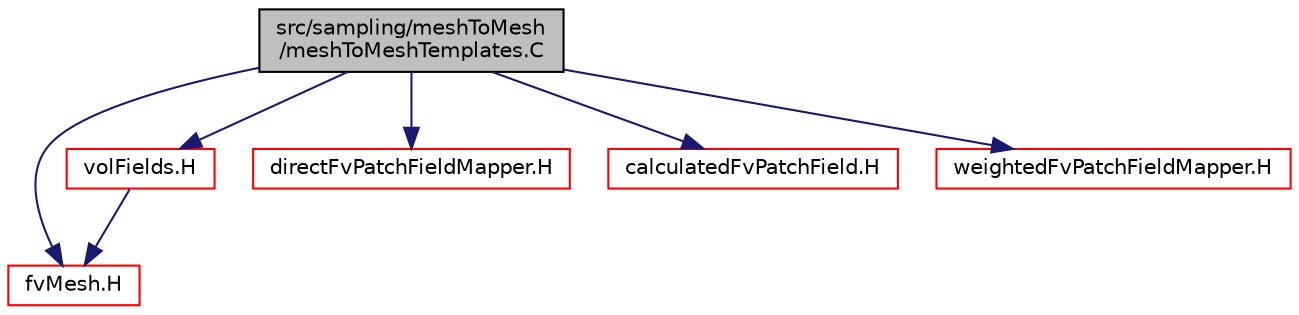 digraph "src/sampling/meshToMesh/meshToMeshTemplates.C"
{
  bgcolor="transparent";
  edge [fontname="Helvetica",fontsize="10",labelfontname="Helvetica",labelfontsize="10"];
  node [fontname="Helvetica",fontsize="10",shape=record];
  Node1 [label="src/sampling/meshToMesh\l/meshToMeshTemplates.C",height=0.2,width=0.4,color="black", fillcolor="grey75", style="filled", fontcolor="black"];
  Node1 -> Node2 [color="midnightblue",fontsize="10",style="solid",fontname="Helvetica"];
  Node2 [label="fvMesh.H",height=0.2,width=0.4,color="red",URL="$a05998.html"];
  Node1 -> Node3 [color="midnightblue",fontsize="10",style="solid",fontname="Helvetica"];
  Node3 [label="volFields.H",height=0.2,width=0.4,color="red",URL="$a05734.html"];
  Node3 -> Node2 [color="midnightblue",fontsize="10",style="solid",fontname="Helvetica"];
  Node1 -> Node4 [color="midnightblue",fontsize="10",style="solid",fontname="Helvetica"];
  Node4 [label="directFvPatchFieldMapper.H",height=0.2,width=0.4,color="red",URL="$a05637.html"];
  Node1 -> Node5 [color="midnightblue",fontsize="10",style="solid",fontname="Helvetica"];
  Node5 [label="calculatedFvPatchField.H",height=0.2,width=0.4,color="red",URL="$a05275.html"];
  Node1 -> Node6 [color="midnightblue",fontsize="10",style="solid",fontname="Helvetica"];
  Node6 [label="weightedFvPatchFieldMapper.H",height=0.2,width=0.4,color="red",URL="$a09895.html"];
}
